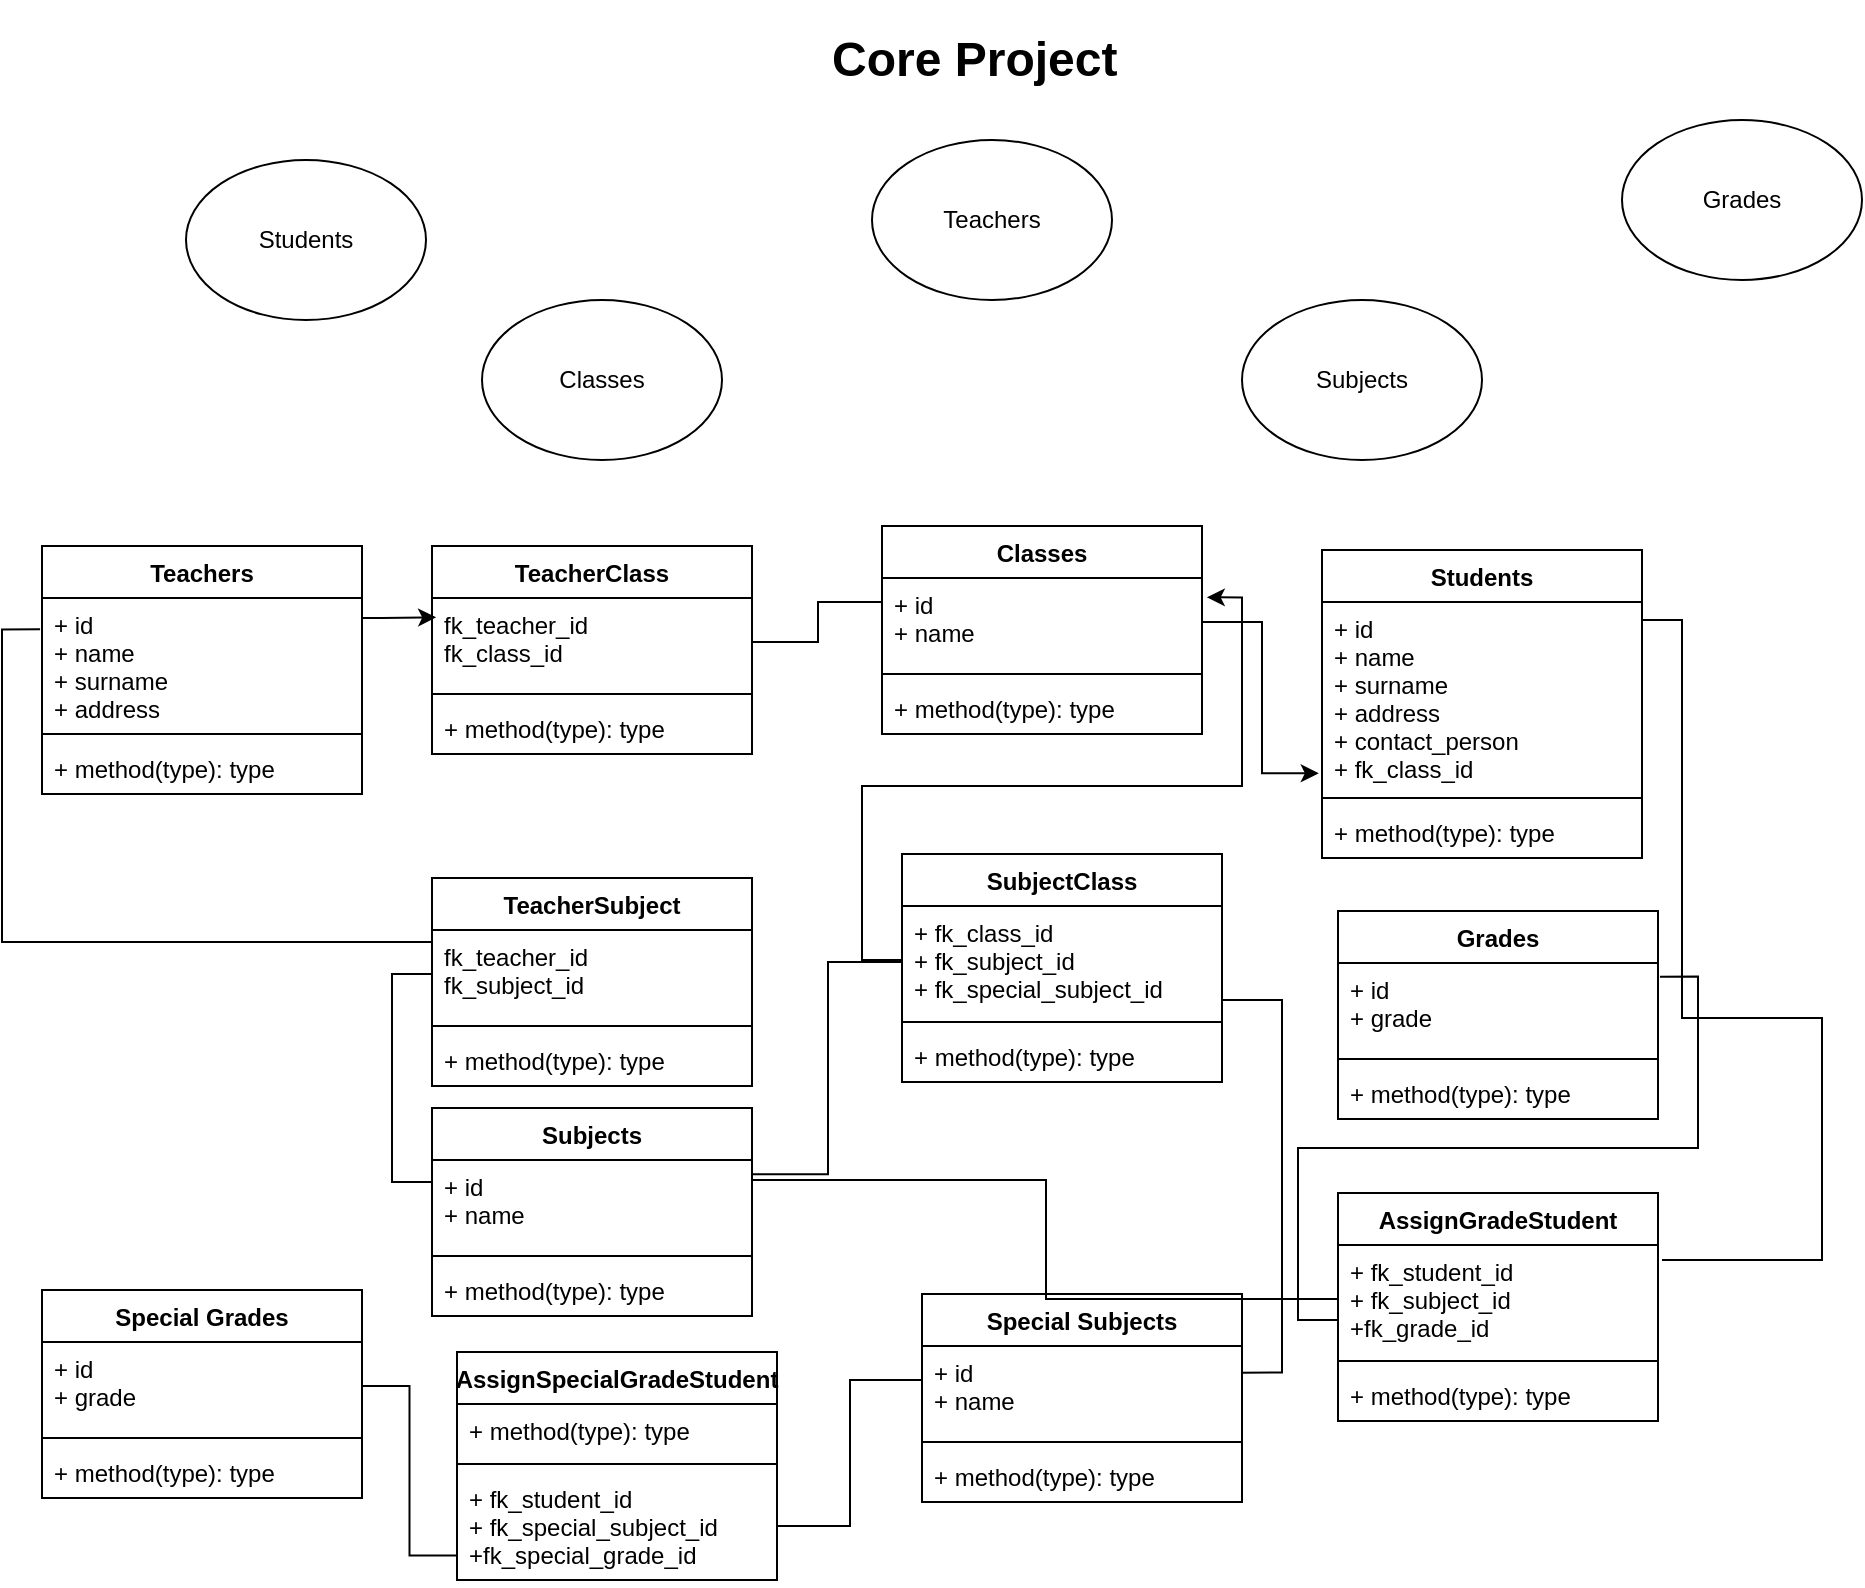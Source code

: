 <mxfile version="10.8.0" type="device"><diagram id="IJPkSrcWOItyXBbpXlsf" name="Page-1"><mxGraphModel dx="963" dy="678" grid="1" gridSize="10" guides="1" tooltips="1" connect="1" arrows="1" fold="1" page="1" pageScale="1" pageWidth="1100" pageHeight="850" math="0" shadow="0"><root><mxCell id="0"/><mxCell id="1" parent="0"/><mxCell id="cX10Z-HcbYXXJ259SFXV-1" value="&lt;h1&gt;Core Project&lt;/h1&gt;&lt;div&gt;&lt;br&gt;&lt;/div&gt;" style="text;html=1;strokeColor=none;fillColor=none;spacing=5;spacingTop=-20;whiteSpace=wrap;overflow=hidden;rounded=0;" vertex="1" parent="1"><mxGeometry x="420" y="40" width="190" height="50" as="geometry"/></mxCell><mxCell id="cX10Z-HcbYXXJ259SFXV-2" value="Students" style="ellipse;whiteSpace=wrap;html=1;" vertex="1" parent="1"><mxGeometry x="102" y="110" width="120" height="80" as="geometry"/></mxCell><mxCell id="cX10Z-HcbYXXJ259SFXV-3" value="Teachers" style="ellipse;whiteSpace=wrap;html=1;" vertex="1" parent="1"><mxGeometry x="445" y="100" width="120" height="80" as="geometry"/></mxCell><mxCell id="cX10Z-HcbYXXJ259SFXV-4" value="Classes" style="ellipse;whiteSpace=wrap;html=1;" vertex="1" parent="1"><mxGeometry x="250" y="180" width="120" height="80" as="geometry"/></mxCell><mxCell id="cX10Z-HcbYXXJ259SFXV-5" value="Subjects" style="ellipse;whiteSpace=wrap;html=1;" vertex="1" parent="1"><mxGeometry x="630" y="180" width="120" height="80" as="geometry"/></mxCell><mxCell id="cX10Z-HcbYXXJ259SFXV-6" value="Grades" style="ellipse;whiteSpace=wrap;html=1;" vertex="1" parent="1"><mxGeometry x="820" y="90" width="120" height="80" as="geometry"/></mxCell><mxCell id="cX10Z-HcbYXXJ259SFXV-74" style="edgeStyle=orthogonalEdgeStyle;rounded=0;orthogonalLoop=1;jettySize=auto;html=1;endArrow=none;endFill=0;" edge="1" parent="1" source="cX10Z-HcbYXXJ259SFXV-12" target="cX10Z-HcbYXXJ259SFXV-43"><mxGeometry relative="1" as="geometry"><Array as="points"><mxPoint x="418" y="331"/><mxPoint x="418" y="351"/></Array></mxGeometry></mxCell><mxCell id="cX10Z-HcbYXXJ259SFXV-12" value="Classes" style="swimlane;fontStyle=1;align=center;verticalAlign=top;childLayout=stackLayout;horizontal=1;startSize=26;horizontalStack=0;resizeParent=1;resizeParentMax=0;resizeLast=0;collapsible=1;marginBottom=0;" vertex="1" parent="1"><mxGeometry x="450" y="293" width="160" height="104" as="geometry"/></mxCell><mxCell id="cX10Z-HcbYXXJ259SFXV-13" value="+ id&#10;+ name&#10;&#10;" style="text;strokeColor=none;fillColor=none;align=left;verticalAlign=top;spacingLeft=4;spacingRight=4;overflow=hidden;rotatable=0;points=[[0,0.5],[1,0.5]];portConstraint=eastwest;" vertex="1" parent="cX10Z-HcbYXXJ259SFXV-12"><mxGeometry y="26" width="160" height="44" as="geometry"/></mxCell><mxCell id="cX10Z-HcbYXXJ259SFXV-14" value="" style="line;strokeWidth=1;fillColor=none;align=left;verticalAlign=middle;spacingTop=-1;spacingLeft=3;spacingRight=3;rotatable=0;labelPosition=right;points=[];portConstraint=eastwest;" vertex="1" parent="cX10Z-HcbYXXJ259SFXV-12"><mxGeometry y="70" width="160" height="8" as="geometry"/></mxCell><mxCell id="cX10Z-HcbYXXJ259SFXV-15" value="+ method(type): type" style="text;strokeColor=none;fillColor=none;align=left;verticalAlign=top;spacingLeft=4;spacingRight=4;overflow=hidden;rotatable=0;points=[[0,0.5],[1,0.5]];portConstraint=eastwest;" vertex="1" parent="cX10Z-HcbYXXJ259SFXV-12"><mxGeometry y="78" width="160" height="26" as="geometry"/></mxCell><mxCell id="cX10Z-HcbYXXJ259SFXV-20" value="Teachers" style="swimlane;fontStyle=1;align=center;verticalAlign=top;childLayout=stackLayout;horizontal=1;startSize=26;horizontalStack=0;resizeParent=1;resizeParentMax=0;resizeLast=0;collapsible=1;marginBottom=0;" vertex="1" parent="1"><mxGeometry x="30" y="303" width="160" height="124" as="geometry"/></mxCell><mxCell id="cX10Z-HcbYXXJ259SFXV-21" value="+ id&#10;+ name&#10;+ surname&#10;+ address&#10;&#10;" style="text;strokeColor=none;fillColor=none;align=left;verticalAlign=top;spacingLeft=4;spacingRight=4;overflow=hidden;rotatable=0;points=[[0,0.5],[1,0.5]];portConstraint=eastwest;" vertex="1" parent="cX10Z-HcbYXXJ259SFXV-20"><mxGeometry y="26" width="160" height="64" as="geometry"/></mxCell><mxCell id="cX10Z-HcbYXXJ259SFXV-22" value="" style="line;strokeWidth=1;fillColor=none;align=left;verticalAlign=middle;spacingTop=-1;spacingLeft=3;spacingRight=3;rotatable=0;labelPosition=right;points=[];portConstraint=eastwest;" vertex="1" parent="cX10Z-HcbYXXJ259SFXV-20"><mxGeometry y="90" width="160" height="8" as="geometry"/></mxCell><mxCell id="cX10Z-HcbYXXJ259SFXV-23" value="+ method(type): type" style="text;strokeColor=none;fillColor=none;align=left;verticalAlign=top;spacingLeft=4;spacingRight=4;overflow=hidden;rotatable=0;points=[[0,0.5],[1,0.5]];portConstraint=eastwest;" vertex="1" parent="cX10Z-HcbYXXJ259SFXV-20"><mxGeometry y="98" width="160" height="26" as="geometry"/></mxCell><mxCell id="cX10Z-HcbYXXJ259SFXV-25" value="Students" style="swimlane;fontStyle=1;align=center;verticalAlign=top;childLayout=stackLayout;horizontal=1;startSize=26;horizontalStack=0;resizeParent=1;resizeParentMax=0;resizeLast=0;collapsible=1;marginBottom=0;" vertex="1" parent="1"><mxGeometry x="670" y="305" width="160" height="154" as="geometry"/></mxCell><mxCell id="cX10Z-HcbYXXJ259SFXV-26" value="+ id&#10;+ name&#10;+ surname&#10;+ address&#10;+ contact_person&#10;+ fk_class_id&#10;" style="text;strokeColor=none;fillColor=none;align=left;verticalAlign=top;spacingLeft=4;spacingRight=4;overflow=hidden;rotatable=0;points=[[0,0.5],[1,0.5]];portConstraint=eastwest;" vertex="1" parent="cX10Z-HcbYXXJ259SFXV-25"><mxGeometry y="26" width="160" height="94" as="geometry"/></mxCell><mxCell id="cX10Z-HcbYXXJ259SFXV-27" value="" style="line;strokeWidth=1;fillColor=none;align=left;verticalAlign=middle;spacingTop=-1;spacingLeft=3;spacingRight=3;rotatable=0;labelPosition=right;points=[];portConstraint=eastwest;" vertex="1" parent="cX10Z-HcbYXXJ259SFXV-25"><mxGeometry y="120" width="160" height="8" as="geometry"/></mxCell><mxCell id="cX10Z-HcbYXXJ259SFXV-28" value="+ method(type): type" style="text;strokeColor=none;fillColor=none;align=left;verticalAlign=top;spacingLeft=4;spacingRight=4;overflow=hidden;rotatable=0;points=[[0,0.5],[1,0.5]];portConstraint=eastwest;" vertex="1" parent="cX10Z-HcbYXXJ259SFXV-25"><mxGeometry y="128" width="160" height="26" as="geometry"/></mxCell><mxCell id="cX10Z-HcbYXXJ259SFXV-29" value="Subjects" style="swimlane;fontStyle=1;align=center;verticalAlign=top;childLayout=stackLayout;horizontal=1;startSize=26;horizontalStack=0;resizeParent=1;resizeParentMax=0;resizeLast=0;collapsible=1;marginBottom=0;" vertex="1" parent="1"><mxGeometry x="225" y="584" width="160" height="104" as="geometry"/></mxCell><mxCell id="cX10Z-HcbYXXJ259SFXV-30" value="+ id&#10;+ name&#10;&#10;" style="text;strokeColor=none;fillColor=none;align=left;verticalAlign=top;spacingLeft=4;spacingRight=4;overflow=hidden;rotatable=0;points=[[0,0.5],[1,0.5]];portConstraint=eastwest;" vertex="1" parent="cX10Z-HcbYXXJ259SFXV-29"><mxGeometry y="26" width="160" height="44" as="geometry"/></mxCell><mxCell id="cX10Z-HcbYXXJ259SFXV-31" value="" style="line;strokeWidth=1;fillColor=none;align=left;verticalAlign=middle;spacingTop=-1;spacingLeft=3;spacingRight=3;rotatable=0;labelPosition=right;points=[];portConstraint=eastwest;" vertex="1" parent="cX10Z-HcbYXXJ259SFXV-29"><mxGeometry y="70" width="160" height="8" as="geometry"/></mxCell><mxCell id="cX10Z-HcbYXXJ259SFXV-32" value="+ method(type): type" style="text;strokeColor=none;fillColor=none;align=left;verticalAlign=top;spacingLeft=4;spacingRight=4;overflow=hidden;rotatable=0;points=[[0,0.5],[1,0.5]];portConstraint=eastwest;" vertex="1" parent="cX10Z-HcbYXXJ259SFXV-29"><mxGeometry y="78" width="160" height="26" as="geometry"/></mxCell><mxCell id="cX10Z-HcbYXXJ259SFXV-33" value="Grades" style="swimlane;fontStyle=1;align=center;verticalAlign=top;childLayout=stackLayout;horizontal=1;startSize=26;horizontalStack=0;resizeParent=1;resizeParentMax=0;resizeLast=0;collapsible=1;marginBottom=0;" vertex="1" parent="1"><mxGeometry x="678" y="485.5" width="160" height="104" as="geometry"/></mxCell><mxCell id="cX10Z-HcbYXXJ259SFXV-34" value="+ id&#10;+ grade&#10;&#10;" style="text;strokeColor=none;fillColor=none;align=left;verticalAlign=top;spacingLeft=4;spacingRight=4;overflow=hidden;rotatable=0;points=[[0,0.5],[1,0.5]];portConstraint=eastwest;" vertex="1" parent="cX10Z-HcbYXXJ259SFXV-33"><mxGeometry y="26" width="160" height="44" as="geometry"/></mxCell><mxCell id="cX10Z-HcbYXXJ259SFXV-35" value="" style="line;strokeWidth=1;fillColor=none;align=left;verticalAlign=middle;spacingTop=-1;spacingLeft=3;spacingRight=3;rotatable=0;labelPosition=right;points=[];portConstraint=eastwest;" vertex="1" parent="cX10Z-HcbYXXJ259SFXV-33"><mxGeometry y="70" width="160" height="8" as="geometry"/></mxCell><mxCell id="cX10Z-HcbYXXJ259SFXV-36" value="+ method(type): type" style="text;strokeColor=none;fillColor=none;align=left;verticalAlign=top;spacingLeft=4;spacingRight=4;overflow=hidden;rotatable=0;points=[[0,0.5],[1,0.5]];portConstraint=eastwest;" vertex="1" parent="cX10Z-HcbYXXJ259SFXV-33"><mxGeometry y="78" width="160" height="26" as="geometry"/></mxCell><mxCell id="cX10Z-HcbYXXJ259SFXV-37" value="Special Grades" style="swimlane;fontStyle=1;align=center;verticalAlign=top;childLayout=stackLayout;horizontal=1;startSize=26;horizontalStack=0;resizeParent=1;resizeParentMax=0;resizeLast=0;collapsible=1;marginBottom=0;" vertex="1" parent="1"><mxGeometry x="30" y="675" width="160" height="104" as="geometry"/></mxCell><mxCell id="cX10Z-HcbYXXJ259SFXV-38" value="+ id&#10;+ grade&#10;&#10;" style="text;strokeColor=none;fillColor=none;align=left;verticalAlign=top;spacingLeft=4;spacingRight=4;overflow=hidden;rotatable=0;points=[[0,0.5],[1,0.5]];portConstraint=eastwest;" vertex="1" parent="cX10Z-HcbYXXJ259SFXV-37"><mxGeometry y="26" width="160" height="44" as="geometry"/></mxCell><mxCell id="cX10Z-HcbYXXJ259SFXV-39" value="" style="line;strokeWidth=1;fillColor=none;align=left;verticalAlign=middle;spacingTop=-1;spacingLeft=3;spacingRight=3;rotatable=0;labelPosition=right;points=[];portConstraint=eastwest;" vertex="1" parent="cX10Z-HcbYXXJ259SFXV-37"><mxGeometry y="70" width="160" height="8" as="geometry"/></mxCell><mxCell id="cX10Z-HcbYXXJ259SFXV-40" value="+ method(type): type" style="text;strokeColor=none;fillColor=none;align=left;verticalAlign=top;spacingLeft=4;spacingRight=4;overflow=hidden;rotatable=0;points=[[0,0.5],[1,0.5]];portConstraint=eastwest;" vertex="1" parent="cX10Z-HcbYXXJ259SFXV-37"><mxGeometry y="78" width="160" height="26" as="geometry"/></mxCell><mxCell id="cX10Z-HcbYXXJ259SFXV-42" value="TeacherClass" style="swimlane;fontStyle=1;align=center;verticalAlign=top;childLayout=stackLayout;horizontal=1;startSize=26;horizontalStack=0;resizeParent=1;resizeParentMax=0;resizeLast=0;collapsible=1;marginBottom=0;" vertex="1" parent="1"><mxGeometry x="225" y="303" width="160" height="104" as="geometry"/></mxCell><mxCell id="cX10Z-HcbYXXJ259SFXV-43" value="fk_teacher_id&#10;fk_class_id&#10;" style="text;strokeColor=none;fillColor=none;align=left;verticalAlign=top;spacingLeft=4;spacingRight=4;overflow=hidden;rotatable=0;points=[[0,0.5],[1,0.5]];portConstraint=eastwest;" vertex="1" parent="cX10Z-HcbYXXJ259SFXV-42"><mxGeometry y="26" width="160" height="44" as="geometry"/></mxCell><mxCell id="cX10Z-HcbYXXJ259SFXV-44" value="" style="line;strokeWidth=1;fillColor=none;align=left;verticalAlign=middle;spacingTop=-1;spacingLeft=3;spacingRight=3;rotatable=0;labelPosition=right;points=[];portConstraint=eastwest;" vertex="1" parent="cX10Z-HcbYXXJ259SFXV-42"><mxGeometry y="70" width="160" height="8" as="geometry"/></mxCell><mxCell id="cX10Z-HcbYXXJ259SFXV-45" value="+ method(type): type" style="text;strokeColor=none;fillColor=none;align=left;verticalAlign=top;spacingLeft=4;spacingRight=4;overflow=hidden;rotatable=0;points=[[0,0.5],[1,0.5]];portConstraint=eastwest;" vertex="1" parent="cX10Z-HcbYXXJ259SFXV-42"><mxGeometry y="78" width="160" height="26" as="geometry"/></mxCell><mxCell id="cX10Z-HcbYXXJ259SFXV-46" value="TeacherSubject" style="swimlane;fontStyle=1;align=center;verticalAlign=top;childLayout=stackLayout;horizontal=1;startSize=26;horizontalStack=0;resizeParent=1;resizeParentMax=0;resizeLast=0;collapsible=1;marginBottom=0;" vertex="1" parent="1"><mxGeometry x="225" y="469" width="160" height="104" as="geometry"/></mxCell><mxCell id="cX10Z-HcbYXXJ259SFXV-47" value="fk_teacher_id&#10;fk_subject_id&#10;" style="text;strokeColor=none;fillColor=none;align=left;verticalAlign=top;spacingLeft=4;spacingRight=4;overflow=hidden;rotatable=0;points=[[0,0.5],[1,0.5]];portConstraint=eastwest;" vertex="1" parent="cX10Z-HcbYXXJ259SFXV-46"><mxGeometry y="26" width="160" height="44" as="geometry"/></mxCell><mxCell id="cX10Z-HcbYXXJ259SFXV-48" value="" style="line;strokeWidth=1;fillColor=none;align=left;verticalAlign=middle;spacingTop=-1;spacingLeft=3;spacingRight=3;rotatable=0;labelPosition=right;points=[];portConstraint=eastwest;" vertex="1" parent="cX10Z-HcbYXXJ259SFXV-46"><mxGeometry y="70" width="160" height="8" as="geometry"/></mxCell><mxCell id="cX10Z-HcbYXXJ259SFXV-49" value="+ method(type): type" style="text;strokeColor=none;fillColor=none;align=left;verticalAlign=top;spacingLeft=4;spacingRight=4;overflow=hidden;rotatable=0;points=[[0,0.5],[1,0.5]];portConstraint=eastwest;" vertex="1" parent="cX10Z-HcbYXXJ259SFXV-46"><mxGeometry y="78" width="160" height="26" as="geometry"/></mxCell><mxCell id="cX10Z-HcbYXXJ259SFXV-50" value="SubjectClass" style="swimlane;fontStyle=1;align=center;verticalAlign=top;childLayout=stackLayout;horizontal=1;startSize=26;horizontalStack=0;resizeParent=1;resizeParentMax=0;resizeLast=0;collapsible=1;marginBottom=0;" vertex="1" parent="1"><mxGeometry x="460" y="457" width="160" height="114" as="geometry"/></mxCell><mxCell id="cX10Z-HcbYXXJ259SFXV-51" value="+ fk_class_id&#10;+ fk_subject_id&#10;+ fk_special_subject_id" style="text;strokeColor=none;fillColor=none;align=left;verticalAlign=top;spacingLeft=4;spacingRight=4;overflow=hidden;rotatable=0;points=[[0,0.5],[1,0.5]];portConstraint=eastwest;" vertex="1" parent="cX10Z-HcbYXXJ259SFXV-50"><mxGeometry y="26" width="160" height="54" as="geometry"/></mxCell><mxCell id="cX10Z-HcbYXXJ259SFXV-52" value="" style="line;strokeWidth=1;fillColor=none;align=left;verticalAlign=middle;spacingTop=-1;spacingLeft=3;spacingRight=3;rotatable=0;labelPosition=right;points=[];portConstraint=eastwest;" vertex="1" parent="cX10Z-HcbYXXJ259SFXV-50"><mxGeometry y="80" width="160" height="8" as="geometry"/></mxCell><mxCell id="cX10Z-HcbYXXJ259SFXV-53" value="+ method(type): type" style="text;strokeColor=none;fillColor=none;align=left;verticalAlign=top;spacingLeft=4;spacingRight=4;overflow=hidden;rotatable=0;points=[[0,0.5],[1,0.5]];portConstraint=eastwest;" vertex="1" parent="cX10Z-HcbYXXJ259SFXV-50"><mxGeometry y="88" width="160" height="26" as="geometry"/></mxCell><mxCell id="cX10Z-HcbYXXJ259SFXV-61" value="Special Subjects" style="swimlane;fontStyle=1;align=center;verticalAlign=top;childLayout=stackLayout;horizontal=1;startSize=26;horizontalStack=0;resizeParent=1;resizeParentMax=0;resizeLast=0;collapsible=1;marginBottom=0;" vertex="1" parent="1"><mxGeometry x="470" y="677" width="160" height="104" as="geometry"/></mxCell><mxCell id="cX10Z-HcbYXXJ259SFXV-62" value="+ id&#10;+ name&#10;" style="text;strokeColor=none;fillColor=none;align=left;verticalAlign=top;spacingLeft=4;spacingRight=4;overflow=hidden;rotatable=0;points=[[0,0.5],[1,0.5]];portConstraint=eastwest;" vertex="1" parent="cX10Z-HcbYXXJ259SFXV-61"><mxGeometry y="26" width="160" height="44" as="geometry"/></mxCell><mxCell id="cX10Z-HcbYXXJ259SFXV-63" value="" style="line;strokeWidth=1;fillColor=none;align=left;verticalAlign=middle;spacingTop=-1;spacingLeft=3;spacingRight=3;rotatable=0;labelPosition=right;points=[];portConstraint=eastwest;" vertex="1" parent="cX10Z-HcbYXXJ259SFXV-61"><mxGeometry y="70" width="160" height="8" as="geometry"/></mxCell><mxCell id="cX10Z-HcbYXXJ259SFXV-64" value="+ method(type): type" style="text;strokeColor=none;fillColor=none;align=left;verticalAlign=top;spacingLeft=4;spacingRight=4;overflow=hidden;rotatable=0;points=[[0,0.5],[1,0.5]];portConstraint=eastwest;" vertex="1" parent="cX10Z-HcbYXXJ259SFXV-61"><mxGeometry y="78" width="160" height="26" as="geometry"/></mxCell><mxCell id="cX10Z-HcbYXXJ259SFXV-65" value="AssignGradeStudent" style="swimlane;fontStyle=1;align=center;verticalAlign=top;childLayout=stackLayout;horizontal=1;startSize=26;horizontalStack=0;resizeParent=1;resizeParentMax=0;resizeLast=0;collapsible=1;marginBottom=0;" vertex="1" parent="1"><mxGeometry x="678" y="626.5" width="160" height="114" as="geometry"/></mxCell><mxCell id="cX10Z-HcbYXXJ259SFXV-66" value="+ fk_student_id&#10;+ fk_subject_id&#10;+fk_grade_id&#10;&#10;" style="text;strokeColor=none;fillColor=none;align=left;verticalAlign=top;spacingLeft=4;spacingRight=4;overflow=hidden;rotatable=0;points=[[0,0.5],[1,0.5]];portConstraint=eastwest;" vertex="1" parent="cX10Z-HcbYXXJ259SFXV-65"><mxGeometry y="26" width="160" height="54" as="geometry"/></mxCell><mxCell id="cX10Z-HcbYXXJ259SFXV-67" value="" style="line;strokeWidth=1;fillColor=none;align=left;verticalAlign=middle;spacingTop=-1;spacingLeft=3;spacingRight=3;rotatable=0;labelPosition=right;points=[];portConstraint=eastwest;" vertex="1" parent="cX10Z-HcbYXXJ259SFXV-65"><mxGeometry y="80" width="160" height="8" as="geometry"/></mxCell><mxCell id="cX10Z-HcbYXXJ259SFXV-68" value="+ method(type): type" style="text;strokeColor=none;fillColor=none;align=left;verticalAlign=top;spacingLeft=4;spacingRight=4;overflow=hidden;rotatable=0;points=[[0,0.5],[1,0.5]];portConstraint=eastwest;" vertex="1" parent="cX10Z-HcbYXXJ259SFXV-65"><mxGeometry y="88" width="160" height="26" as="geometry"/></mxCell><mxCell id="cX10Z-HcbYXXJ259SFXV-69" value="AssignSpecialGradeStudent" style="swimlane;fontStyle=1;align=center;verticalAlign=top;childLayout=stackLayout;horizontal=1;startSize=26;horizontalStack=0;resizeParent=1;resizeParentMax=0;resizeLast=0;collapsible=1;marginBottom=0;" vertex="1" parent="1"><mxGeometry x="237.5" y="706" width="160" height="114" as="geometry"/></mxCell><mxCell id="cX10Z-HcbYXXJ259SFXV-72" value="+ method(type): type" style="text;strokeColor=none;fillColor=none;align=left;verticalAlign=top;spacingLeft=4;spacingRight=4;overflow=hidden;rotatable=0;points=[[0,0.5],[1,0.5]];portConstraint=eastwest;" vertex="1" parent="cX10Z-HcbYXXJ259SFXV-69"><mxGeometry y="26" width="160" height="26" as="geometry"/></mxCell><mxCell id="cX10Z-HcbYXXJ259SFXV-71" value="" style="line;strokeWidth=1;fillColor=none;align=left;verticalAlign=middle;spacingTop=-1;spacingLeft=3;spacingRight=3;rotatable=0;labelPosition=right;points=[];portConstraint=eastwest;" vertex="1" parent="cX10Z-HcbYXXJ259SFXV-69"><mxGeometry y="52" width="160" height="8" as="geometry"/></mxCell><mxCell id="cX10Z-HcbYXXJ259SFXV-70" value="+ fk_student_id&#10;+ fk_special_subject_id&#10;+fk_special_grade_id&#10;&#10;" style="text;strokeColor=none;fillColor=none;align=left;verticalAlign=top;spacingLeft=4;spacingRight=4;overflow=hidden;rotatable=0;points=[[0,0.5],[1,0.5]];portConstraint=eastwest;" vertex="1" parent="cX10Z-HcbYXXJ259SFXV-69"><mxGeometry y="60" width="160" height="54" as="geometry"/></mxCell><mxCell id="cX10Z-HcbYXXJ259SFXV-73" style="edgeStyle=orthogonalEdgeStyle;rounded=0;orthogonalLoop=1;jettySize=auto;html=1;entryX=0.013;entryY=0.22;entryDx=0;entryDy=0;entryPerimeter=0;" edge="1" parent="1" source="cX10Z-HcbYXXJ259SFXV-21" target="cX10Z-HcbYXXJ259SFXV-43"><mxGeometry relative="1" as="geometry"><Array as="points"><mxPoint x="200" y="339"/><mxPoint x="200" y="339"/></Array></mxGeometry></mxCell><mxCell id="cX10Z-HcbYXXJ259SFXV-76" style="edgeStyle=orthogonalEdgeStyle;rounded=0;orthogonalLoop=1;jettySize=auto;html=1;entryX=1;entryY=0.161;entryDx=0;entryDy=0;entryPerimeter=0;endArrow=none;endFill=0;" edge="1" parent="1" source="cX10Z-HcbYXXJ259SFXV-51" target="cX10Z-HcbYXXJ259SFXV-30"><mxGeometry relative="1" as="geometry"><Array as="points"><mxPoint x="423" y="511"/><mxPoint x="423" y="617"/></Array></mxGeometry></mxCell><mxCell id="cX10Z-HcbYXXJ259SFXV-77" style="edgeStyle=orthogonalEdgeStyle;rounded=0;orthogonalLoop=1;jettySize=auto;html=1;entryX=1.015;entryY=0.22;entryDx=0;entryDy=0;entryPerimeter=0;" edge="1" parent="1" source="cX10Z-HcbYXXJ259SFXV-51" target="cX10Z-HcbYXXJ259SFXV-13"><mxGeometry relative="1" as="geometry"/></mxCell><mxCell id="cX10Z-HcbYXXJ259SFXV-78" style="edgeStyle=orthogonalEdgeStyle;rounded=0;orthogonalLoop=1;jettySize=auto;html=1;entryX=-0.01;entryY=0.911;entryDx=0;entryDy=0;entryPerimeter=0;" edge="1" parent="1" source="cX10Z-HcbYXXJ259SFXV-13" target="cX10Z-HcbYXXJ259SFXV-26"><mxGeometry relative="1" as="geometry"/></mxCell><mxCell id="cX10Z-HcbYXXJ259SFXV-80" style="edgeStyle=orthogonalEdgeStyle;rounded=0;orthogonalLoop=1;jettySize=auto;html=1;endArrow=none;endFill=0;entryX=-0.006;entryY=0.245;entryDx=0;entryDy=0;entryPerimeter=0;" edge="1" parent="1" source="cX10Z-HcbYXXJ259SFXV-47" target="cX10Z-HcbYXXJ259SFXV-21"><mxGeometry relative="1" as="geometry"><mxPoint x="20" y="341" as="targetPoint"/><Array as="points"><mxPoint x="10" y="501"/><mxPoint x="10" y="345"/></Array></mxGeometry></mxCell><mxCell id="cX10Z-HcbYXXJ259SFXV-81" style="edgeStyle=orthogonalEdgeStyle;rounded=0;orthogonalLoop=1;jettySize=auto;html=1;entryX=0;entryY=0.5;entryDx=0;entryDy=0;endArrow=none;endFill=0;" edge="1" parent="1" source="cX10Z-HcbYXXJ259SFXV-30" target="cX10Z-HcbYXXJ259SFXV-47"><mxGeometry relative="1" as="geometry"><Array as="points"><mxPoint x="205" y="621"/><mxPoint x="205" y="517"/></Array></mxGeometry></mxCell><mxCell id="cX10Z-HcbYXXJ259SFXV-82" style="edgeStyle=orthogonalEdgeStyle;rounded=0;orthogonalLoop=1;jettySize=auto;html=1;entryX=1;entryY=0.5;entryDx=0;entryDy=0;endArrow=none;endFill=0;" edge="1" parent="1" source="cX10Z-HcbYXXJ259SFXV-62" target="cX10Z-HcbYXXJ259SFXV-70"><mxGeometry relative="1" as="geometry"><Array as="points"><mxPoint x="434" y="720"/><mxPoint x="434" y="793"/></Array></mxGeometry></mxCell><mxCell id="cX10Z-HcbYXXJ259SFXV-83" style="edgeStyle=orthogonalEdgeStyle;rounded=0;orthogonalLoop=1;jettySize=auto;html=1;entryX=0.001;entryY=0.772;entryDx=0;entryDy=0;entryPerimeter=0;endArrow=none;endFill=0;" edge="1" parent="1" source="cX10Z-HcbYXXJ259SFXV-38" target="cX10Z-HcbYXXJ259SFXV-70"><mxGeometry relative="1" as="geometry"/></mxCell><mxCell id="cX10Z-HcbYXXJ259SFXV-85" style="edgeStyle=orthogonalEdgeStyle;rounded=0;orthogonalLoop=1;jettySize=auto;html=1;entryX=0.998;entryY=0.303;entryDx=0;entryDy=0;entryPerimeter=0;endArrow=none;endFill=0;" edge="1" parent="1" source="cX10Z-HcbYXXJ259SFXV-51" target="cX10Z-HcbYXXJ259SFXV-62"><mxGeometry relative="1" as="geometry"><Array as="points"><mxPoint x="650" y="530"/><mxPoint x="650" y="716"/></Array></mxGeometry></mxCell><mxCell id="cX10Z-HcbYXXJ259SFXV-86" style="edgeStyle=orthogonalEdgeStyle;rounded=0;orthogonalLoop=1;jettySize=auto;html=1;endArrow=none;endFill=0;" edge="1" parent="1" source="cX10Z-HcbYXXJ259SFXV-66" target="cX10Z-HcbYXXJ259SFXV-30"><mxGeometry relative="1" as="geometry"><Array as="points"><mxPoint x="532" y="680"/><mxPoint x="532" y="620"/></Array></mxGeometry></mxCell><mxCell id="cX10Z-HcbYXXJ259SFXV-87" style="edgeStyle=orthogonalEdgeStyle;rounded=0;orthogonalLoop=1;jettySize=auto;html=1;endArrow=none;endFill=0;" edge="1" parent="1" source="cX10Z-HcbYXXJ259SFXV-26"><mxGeometry relative="1" as="geometry"><mxPoint x="850" y="660" as="targetPoint"/><Array as="points"><mxPoint x="850" y="340"/><mxPoint x="850" y="539"/><mxPoint x="920" y="539"/><mxPoint x="920" y="660"/><mxPoint x="840" y="660"/></Array></mxGeometry></mxCell><mxCell id="cX10Z-HcbYXXJ259SFXV-88" style="edgeStyle=orthogonalEdgeStyle;rounded=0;orthogonalLoop=1;jettySize=auto;html=1;entryX=1.006;entryY=0.155;entryDx=0;entryDy=0;entryPerimeter=0;endArrow=none;endFill=0;" edge="1" parent="1" source="cX10Z-HcbYXXJ259SFXV-66" target="cX10Z-HcbYXXJ259SFXV-34"><mxGeometry relative="1" as="geometry"><Array as="points"><mxPoint x="658" y="690"/><mxPoint x="658" y="604"/><mxPoint x="858" y="604"/><mxPoint x="858" y="518"/></Array></mxGeometry></mxCell></root></mxGraphModel></diagram></mxfile>
